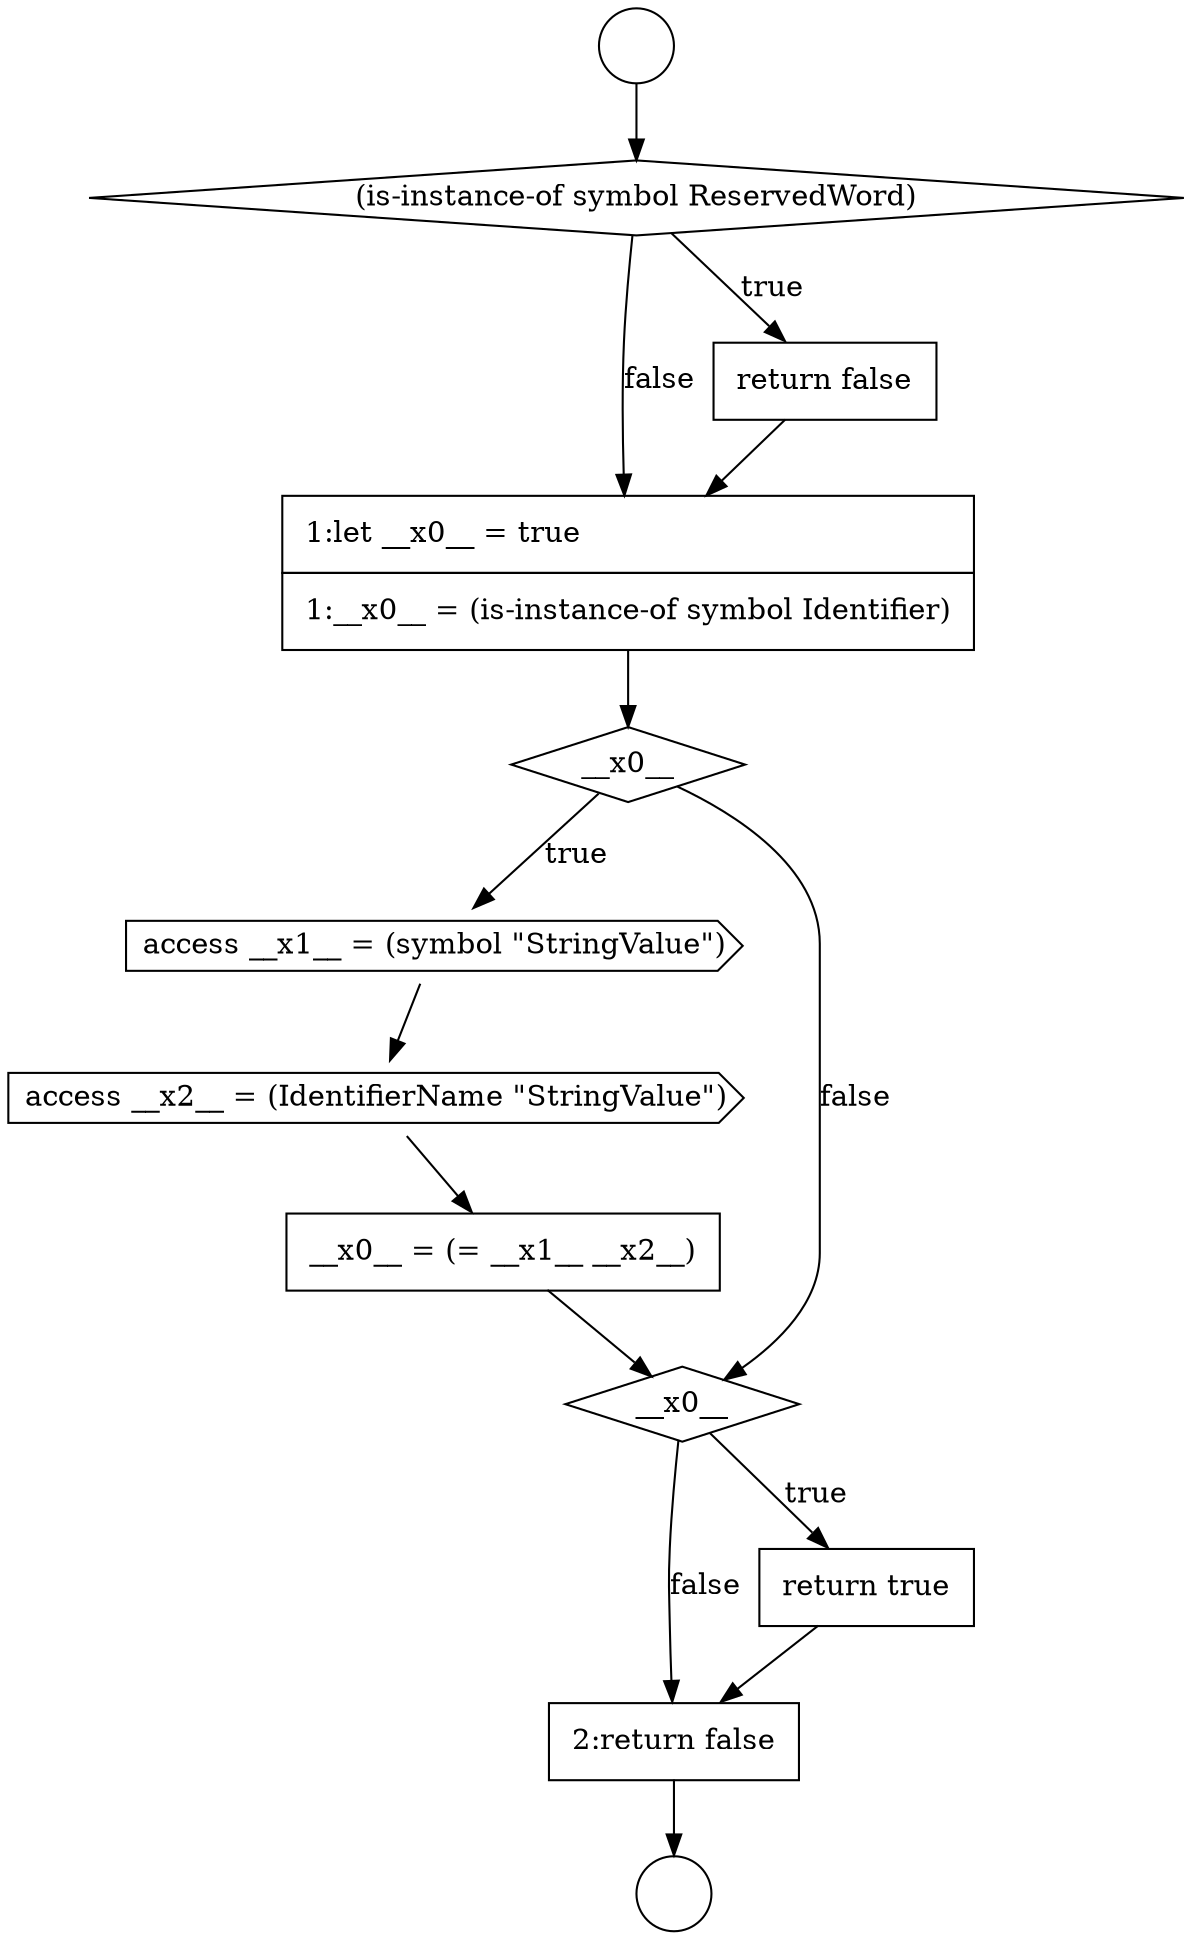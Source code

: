 digraph {
  node3635 [shape=none, margin=0, label=<<font color="black">
    <table border="0" cellborder="1" cellspacing="0" cellpadding="10">
      <tr><td align="left">2:return false</td></tr>
    </table>
  </font>> color="black" fillcolor="white" style=filled]
  node3632 [shape=none, margin=0, label=<<font color="black">
    <table border="0" cellborder="1" cellspacing="0" cellpadding="10">
      <tr><td align="left">__x0__ = (= __x1__ __x2__)</td></tr>
    </table>
  </font>> color="black" fillcolor="white" style=filled]
  node3628 [shape=none, margin=0, label=<<font color="black">
    <table border="0" cellborder="1" cellspacing="0" cellpadding="10">
      <tr><td align="left">1:let __x0__ = true</td></tr>
      <tr><td align="left">1:__x0__ = (is-instance-of symbol Identifier)</td></tr>
    </table>
  </font>> color="black" fillcolor="white" style=filled]
  node3624 [shape=circle label=" " color="black" fillcolor="white" style=filled]
  node3631 [shape=cds, label=<<font color="black">access __x2__ = (IdentifierName &quot;StringValue&quot;)</font>> color="black" fillcolor="white" style=filled]
  node3627 [shape=none, margin=0, label=<<font color="black">
    <table border="0" cellborder="1" cellspacing="0" cellpadding="10">
      <tr><td align="left">return false</td></tr>
    </table>
  </font>> color="black" fillcolor="white" style=filled]
  node3625 [shape=circle label=" " color="black" fillcolor="white" style=filled]
  node3630 [shape=cds, label=<<font color="black">access __x1__ = (symbol &quot;StringValue&quot;)</font>> color="black" fillcolor="white" style=filled]
  node3633 [shape=diamond, label=<<font color="black">__x0__</font>> color="black" fillcolor="white" style=filled]
  node3626 [shape=diamond, label=<<font color="black">(is-instance-of symbol ReservedWord)</font>> color="black" fillcolor="white" style=filled]
  node3629 [shape=diamond, label=<<font color="black">__x0__</font>> color="black" fillcolor="white" style=filled]
  node3634 [shape=none, margin=0, label=<<font color="black">
    <table border="0" cellborder="1" cellspacing="0" cellpadding="10">
      <tr><td align="left">return true</td></tr>
    </table>
  </font>> color="black" fillcolor="white" style=filled]
  node3630 -> node3631 [ color="black"]
  node3626 -> node3627 [label=<<font color="black">true</font>> color="black"]
  node3626 -> node3628 [label=<<font color="black">false</font>> color="black"]
  node3631 -> node3632 [ color="black"]
  node3629 -> node3630 [label=<<font color="black">true</font>> color="black"]
  node3629 -> node3633 [label=<<font color="black">false</font>> color="black"]
  node3624 -> node3626 [ color="black"]
  node3627 -> node3628 [ color="black"]
  node3632 -> node3633 [ color="black"]
  node3633 -> node3634 [label=<<font color="black">true</font>> color="black"]
  node3633 -> node3635 [label=<<font color="black">false</font>> color="black"]
  node3634 -> node3635 [ color="black"]
  node3635 -> node3625 [ color="black"]
  node3628 -> node3629 [ color="black"]
}
